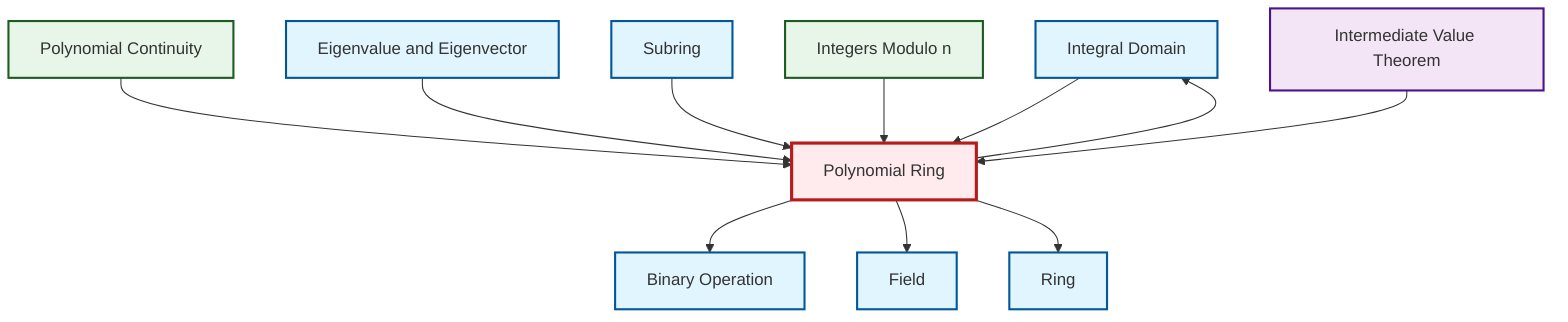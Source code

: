 graph TD
    classDef definition fill:#e1f5fe,stroke:#01579b,stroke-width:2px
    classDef theorem fill:#f3e5f5,stroke:#4a148c,stroke-width:2px
    classDef axiom fill:#fff3e0,stroke:#e65100,stroke-width:2px
    classDef example fill:#e8f5e9,stroke:#1b5e20,stroke-width:2px
    classDef current fill:#ffebee,stroke:#b71c1c,stroke-width:3px
    def-integral-domain["Integral Domain"]:::definition
    def-field["Field"]:::definition
    def-ring["Ring"]:::definition
    thm-intermediate-value["Intermediate Value Theorem"]:::theorem
    def-subring["Subring"]:::definition
    ex-polynomial-continuity["Polynomial Continuity"]:::example
    def-binary-operation["Binary Operation"]:::definition
    def-polynomial-ring["Polynomial Ring"]:::definition
    def-eigenvalue-eigenvector["Eigenvalue and Eigenvector"]:::definition
    ex-quotient-integers-mod-n["Integers Modulo n"]:::example
    def-polynomial-ring --> def-binary-operation
    ex-polynomial-continuity --> def-polynomial-ring
    def-eigenvalue-eigenvector --> def-polynomial-ring
    def-subring --> def-polynomial-ring
    def-polynomial-ring --> def-field
    def-polynomial-ring --> def-integral-domain
    def-polynomial-ring --> def-ring
    def-integral-domain --> def-polynomial-ring
    ex-quotient-integers-mod-n --> def-polynomial-ring
    thm-intermediate-value --> def-polynomial-ring
    class def-polynomial-ring current